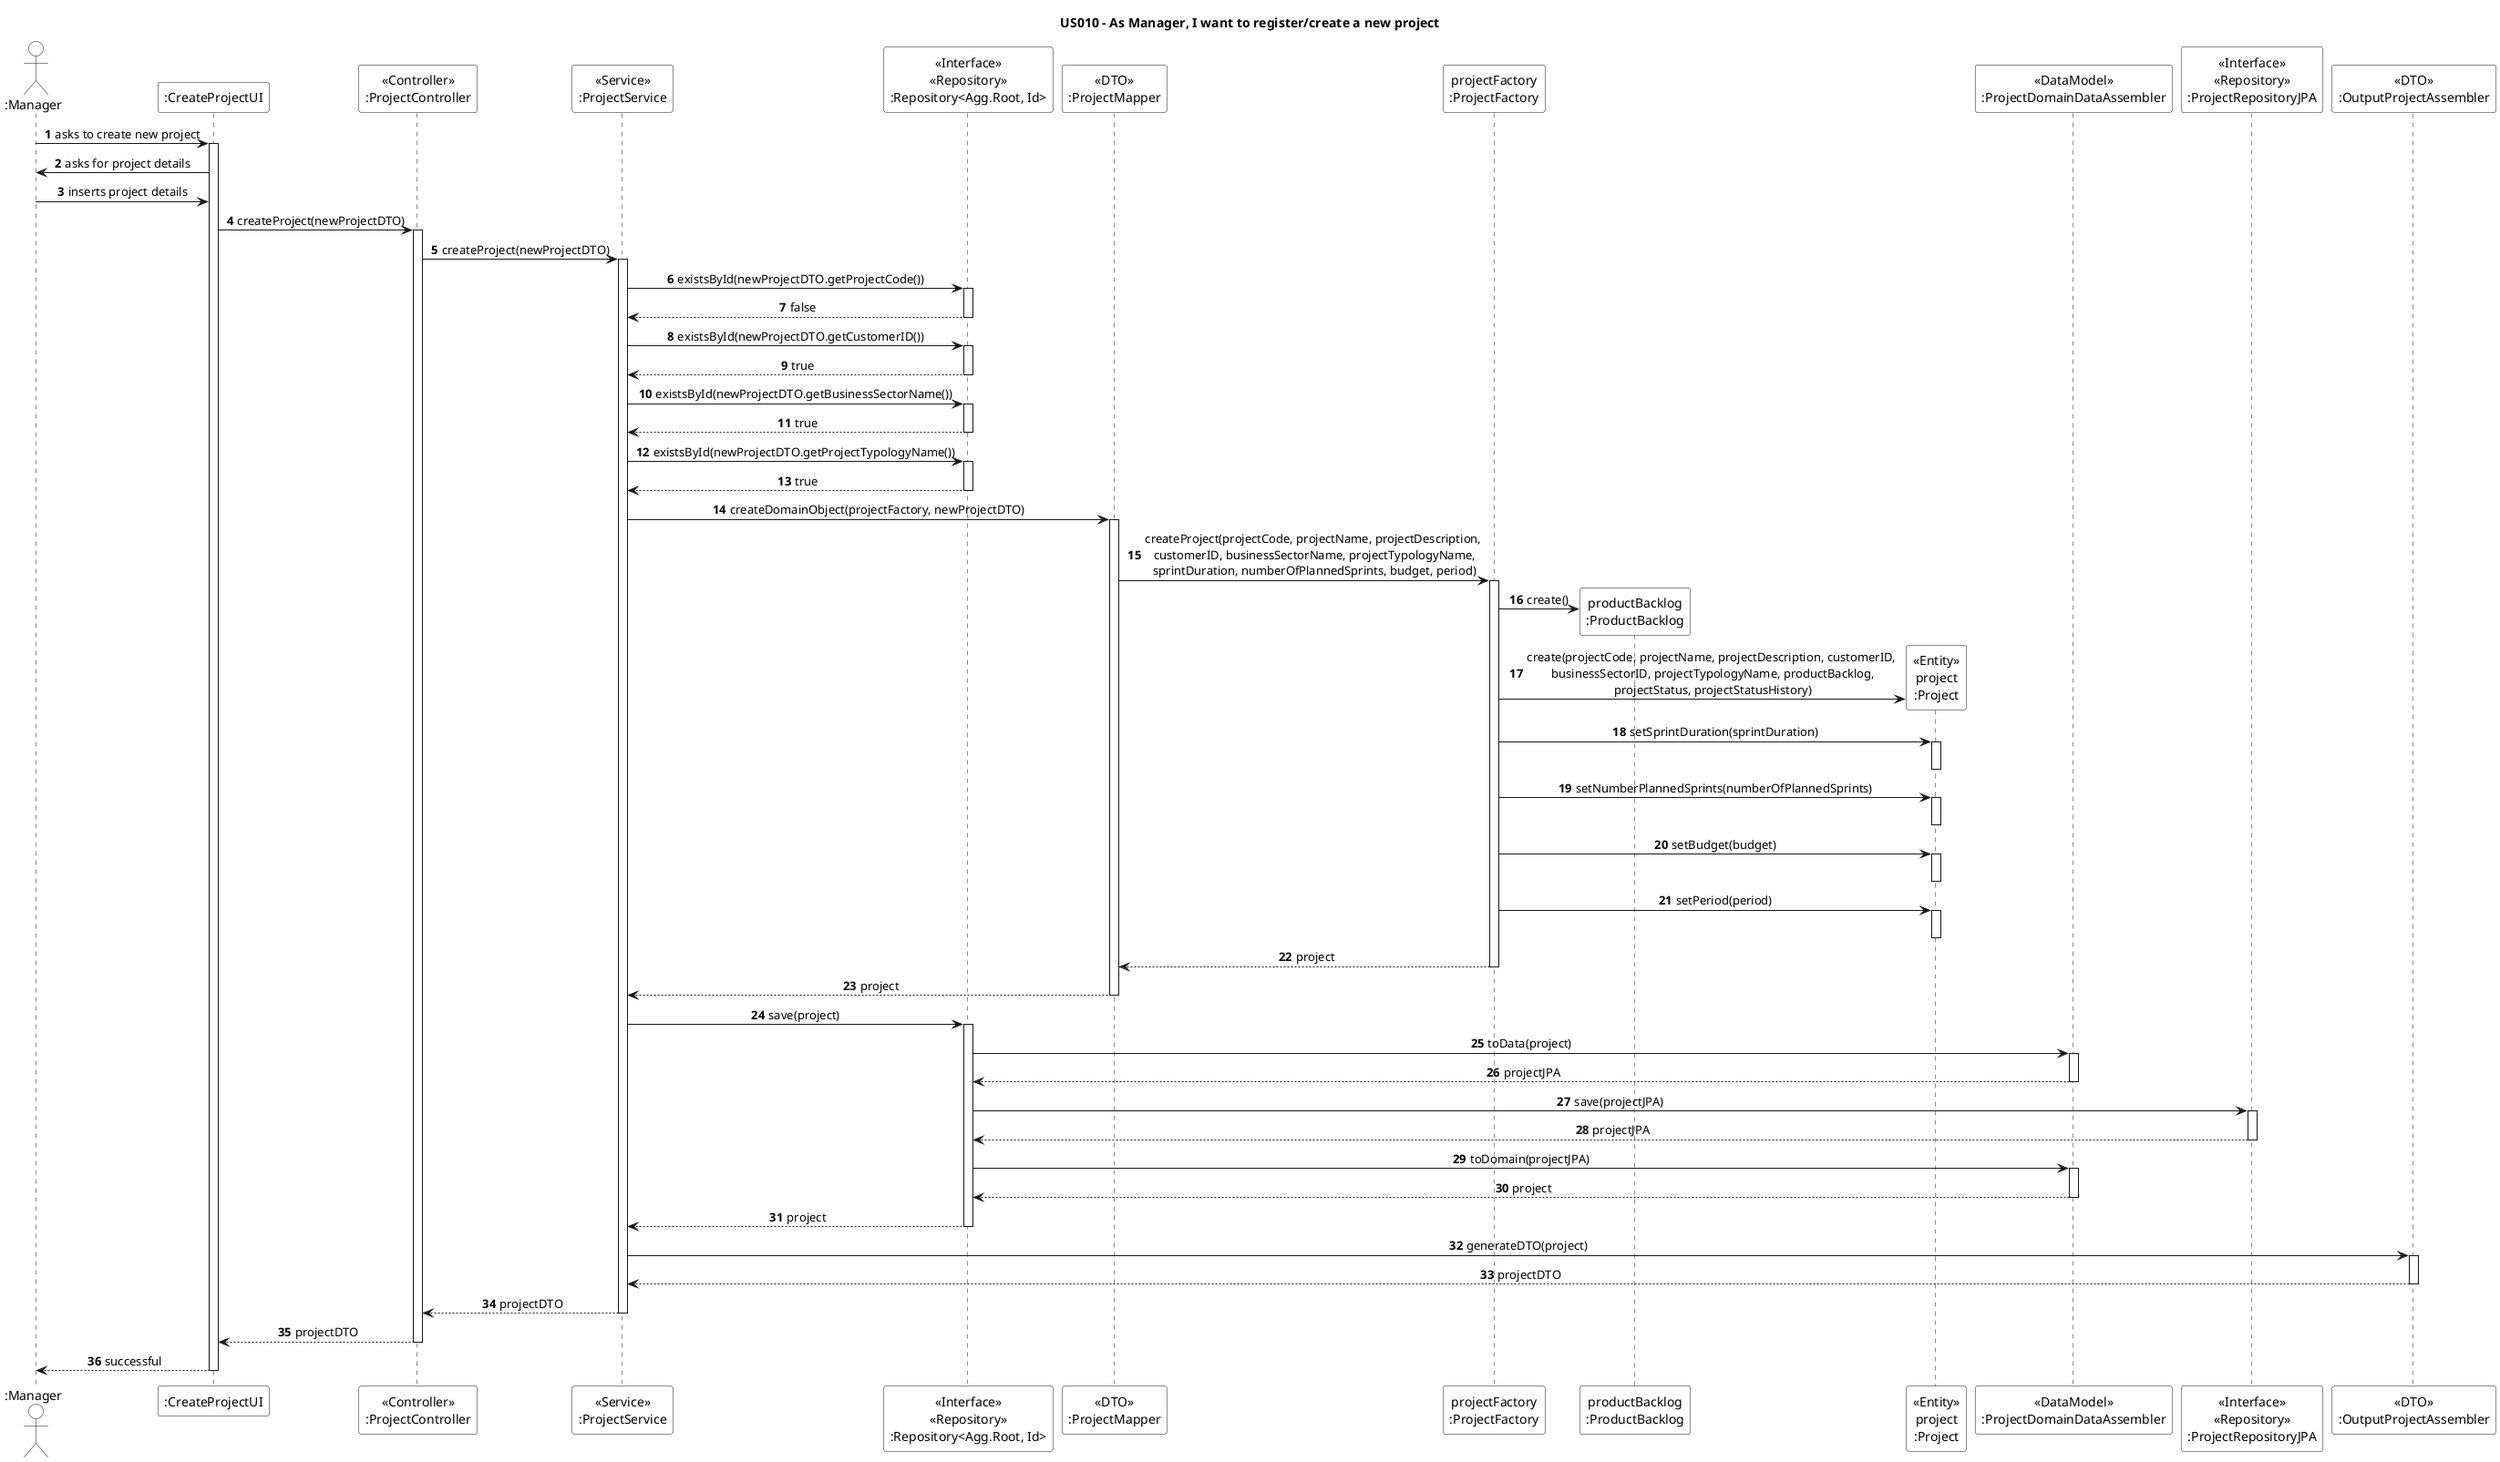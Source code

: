 @startuml

skinparam sequenceMessageAlign center
skinparam actorBackgroundColor white
skinparam participantBackgroundColor white
skinparam sequenceReferenceBackgroundColor white
skinparam sequenceReferenceHeaderBackgroundColor white
skinparam sequenceGroupBackgroundColor white

autonumber

title US010 - As Manager, I want to register/create a new project

actor ":Manager" as Manager
participant ":CreateProjectUI" as UI
participant "<<Controller>>\n:ProjectController" as Controller
participant "<<Service>>\n:ProjectService" as Service
participant "<<Interface>>\n<<Repository>>\n:Repository<Agg.Root, Id>" as Repository
participant "<<DTO>>\n:ProjectMapper" as Mapper
participant "projectFactory\n:ProjectFactory" as Factory
participant "productBacklog\n:ProductBacklog" as ProductBacklog
participant "<<Entity>>\nproject\n:Project" as Project
participant "<<DataModel>>\n:ProjectDomainDataAssembler" as Assembler
participant "<<Interface>>\n<<Repository>>\n:ProjectRepositoryJPA" as RepositoryJPA
participant "<<DTO>>\n:OutputProjectAssembler" as AssemblerDTO

Manager -> UI++: asks to create new project
Manager <- UI: asks for project details
Manager -> UI: inserts project details

    UI -> Controller++: createProject(newProjectDTO)

        Controller -> Service++: createProject(newProjectDTO)

            Service -> Repository++: existsById(newProjectDTO.getProjectCode())
            return false

            Service -> Repository++: existsById(newProjectDTO.getCustomerID())
            return true

            Service -> Repository++: existsById(newProjectDTO.getBusinessSectorName())
            return true

            Service -> Repository++: existsById(newProjectDTO.getProjectTypologyName())
            return true

            Service -> Mapper++: createDomainObject(projectFactory, newProjectDTO)
                Mapper -> Factory++: createProject(projectCode, projectName, projectDescription,\n customerID, businessSectorName, projectTypologyName,\n sprintDuration, numberOfPlannedSprints, budget, period)
                    create ProductBacklog
                    Factory -> ProductBacklog: create()

                    create Project
                    Factory -> Project: create(projectCode, projectName, projectDescription, customerID,\n businessSectorID, projectTypologyName, productBacklog,\n projectStatus, projectStatusHistory)

                    Factory -> Project++: setSprintDuration(sprintDuration)
                    deactivate Project

                    Factory -> Project++: setNumberPlannedSprints(numberOfPlannedSprints)
                    deactivate Project

                    Factory -> Project++: setBudget(budget)
                    deactivate Project

                    Factory -> Project++: setPeriod(period)
                    deactivate Project

                return project

            return project

            Service -> Repository++: save(project)
                Repository -> Assembler++: toData(project)
                return projectJPA
                Repository -> RepositoryJPA++: save(projectJPA)
                return projectJPA
                Repository -> Assembler++: toDomain(projectJPA)
                return project
            return project

            Service -> AssemblerDTO++: generateDTO(project)
            return projectDTO

        return projectDTO

    return projectDTO

return successful

@enduml